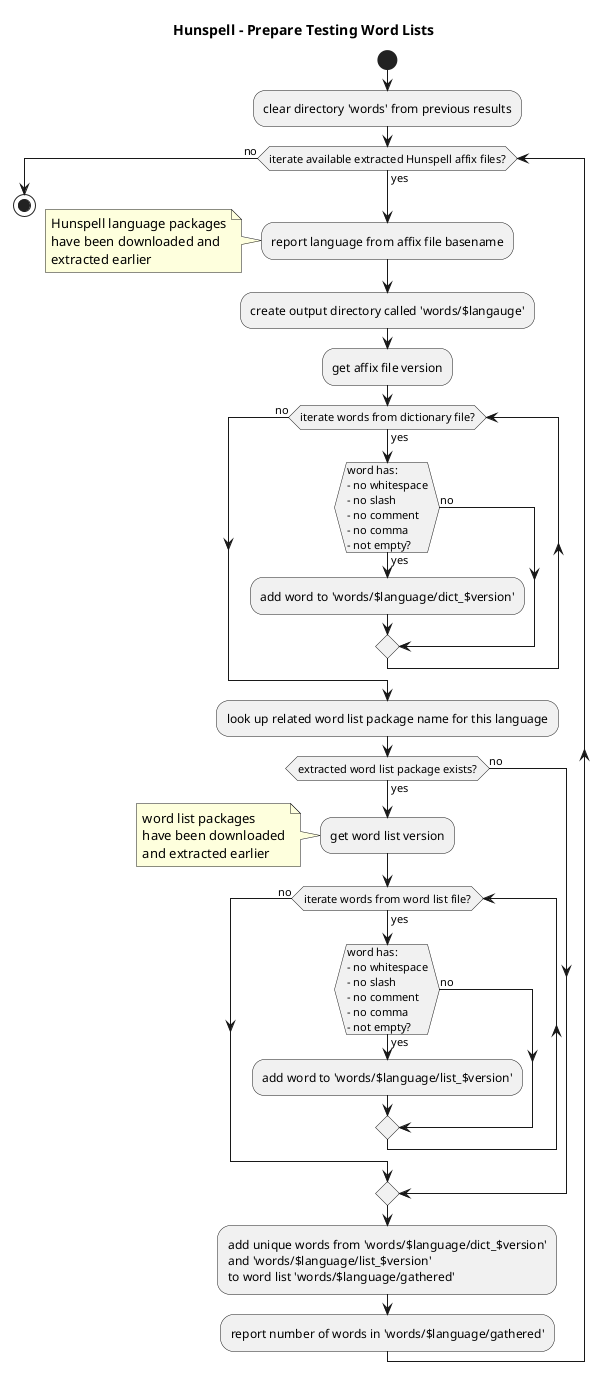@startuml
skinparam backgroundcolor White|White

title Hunspell - Prepare Testing Word Lists

start
:clear directory 'words' from previous results;
while (iterate available extracted Hunspell affix files?) is (yes)
	:report language from affix file basename;
	note left
Hunspell language packages
have been downloaded and
extracted earlier
	end note
	:create output directory called 'words/$langauge';
	:get affix file version;
	while (iterate words from dictionary file?) is (yes)
		if (word has:\n- no whitespace\n- no slash\n- no comment\n- no comma\n- not empty?) then (yes)
			:add word to 'words/$language/dict_$version';
		else (no)
		endif
	endwhile (no)
	:look up related word list package name for this language;
	if (extracted word list package exists?) then (yes)
		:get word list version;
		note left
word list packages
have been downloaded
and extracted earlier
		end note
		while (iterate words from word list file?) is (yes)
			if (word has:\n- no whitespace\n- no slash\n- no comment\n- no comma\n- not empty?) then (yes)
				:add word to 'words/$language/list_$version';
			else (no)
			endif
		endwhile (no)
	else (no)
	endif
	:add unique words from 'words/$language/dict_$version'\nand 'words/$language/list_$version'\nto word list 'words/$language/gathered';
	:report number of words in 'words/$language/gathered';
endwhile (no)
stop

@enduml
